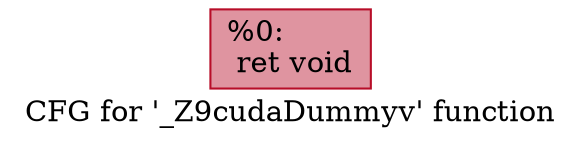 digraph "CFG for '_Z9cudaDummyv' function" {
	label="CFG for '_Z9cudaDummyv' function";

	Node0x5eab160 [shape=record,color="#b70d28ff", style=filled, fillcolor="#b70d2870",label="{%0:\l  ret void\l}"];
}
